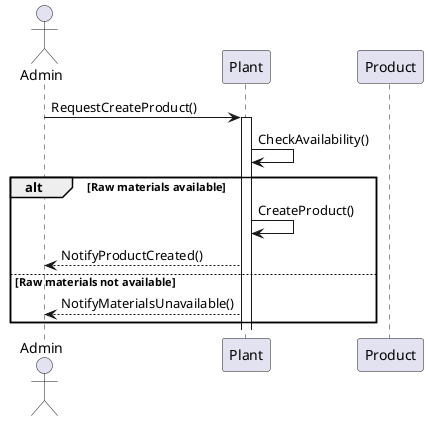 @startuml
actor Admin
participant Plant
participant Product

Admin -> Plant: RequestCreateProduct()
activate Plant
Plant -> Plant: CheckAvailability()
alt Raw materials available
    Plant -> Plant: CreateProduct()
    Plant --> Admin: NotifyProductCreated()
else Raw materials not available
    Plant --> Admin: NotifyMaterialsUnavailable()
end

@enduml